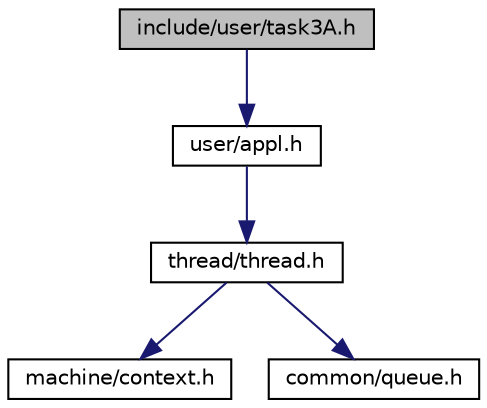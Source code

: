 digraph "include/user/task3A.h"
{
  bgcolor="transparent";
  edge [fontname="Helvetica",fontsize="10",labelfontname="Helvetica",labelfontsize="10"];
  node [fontname="Helvetica",fontsize="10",shape=record];
  Node1 [label="include/user/task3A.h",height=0.2,width=0.4,color="black", fillcolor="grey75", style="filled", fontcolor="black"];
  Node1 -> Node2 [color="midnightblue",fontsize="10",style="solid",fontname="Helvetica"];
  Node2 [label="user/appl.h",height=0.2,width=0.4,color="black",URL="$appl_8h.html",tooltip="Grundklasse für Anwendungen, für die einzelnen Aufgaben benötigt. "];
  Node2 -> Node3 [color="midnightblue",fontsize="10",style="solid",fontname="Helvetica"];
  Node3 [label="thread/thread.h",height=0.2,width=0.4,color="black",URL="$thread_8h.html"];
  Node3 -> Node4 [color="midnightblue",fontsize="10",style="solid",fontname="Helvetica"];
  Node4 [label="machine/context.h",height=0.2,width=0.4,color="black",URL="$context_8h.html"];
  Node3 -> Node5 [color="midnightblue",fontsize="10",style="solid",fontname="Helvetica"];
  Node5 [label="common/queue.h",height=0.2,width=0.4,color="black",URL="$queue_8h.html"];
}

